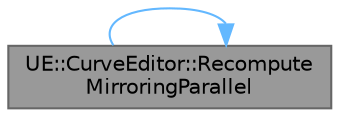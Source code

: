 digraph "UE::CurveEditor::RecomputeMirroringParallel"
{
 // INTERACTIVE_SVG=YES
 // LATEX_PDF_SIZE
  bgcolor="transparent";
  edge [fontname=Helvetica,fontsize=10,labelfontname=Helvetica,labelfontsize=10];
  node [fontname=Helvetica,fontsize=10,shape=box,height=0.2,width=0.4];
  rankdir="LR";
  Node1 [id="Node000001",label="UE::CurveEditor::Recompute\lMirroringParallel",height=0.2,width=0.4,color="gray40", fillcolor="grey60", style="filled", fontcolor="black",tooltip="Mirrors the tangents stores in InCurveData."];
  Node1 -> Node1 [id="edge1_Node000001_Node000001",color="steelblue1",style="solid",tooltip=" "];
}
